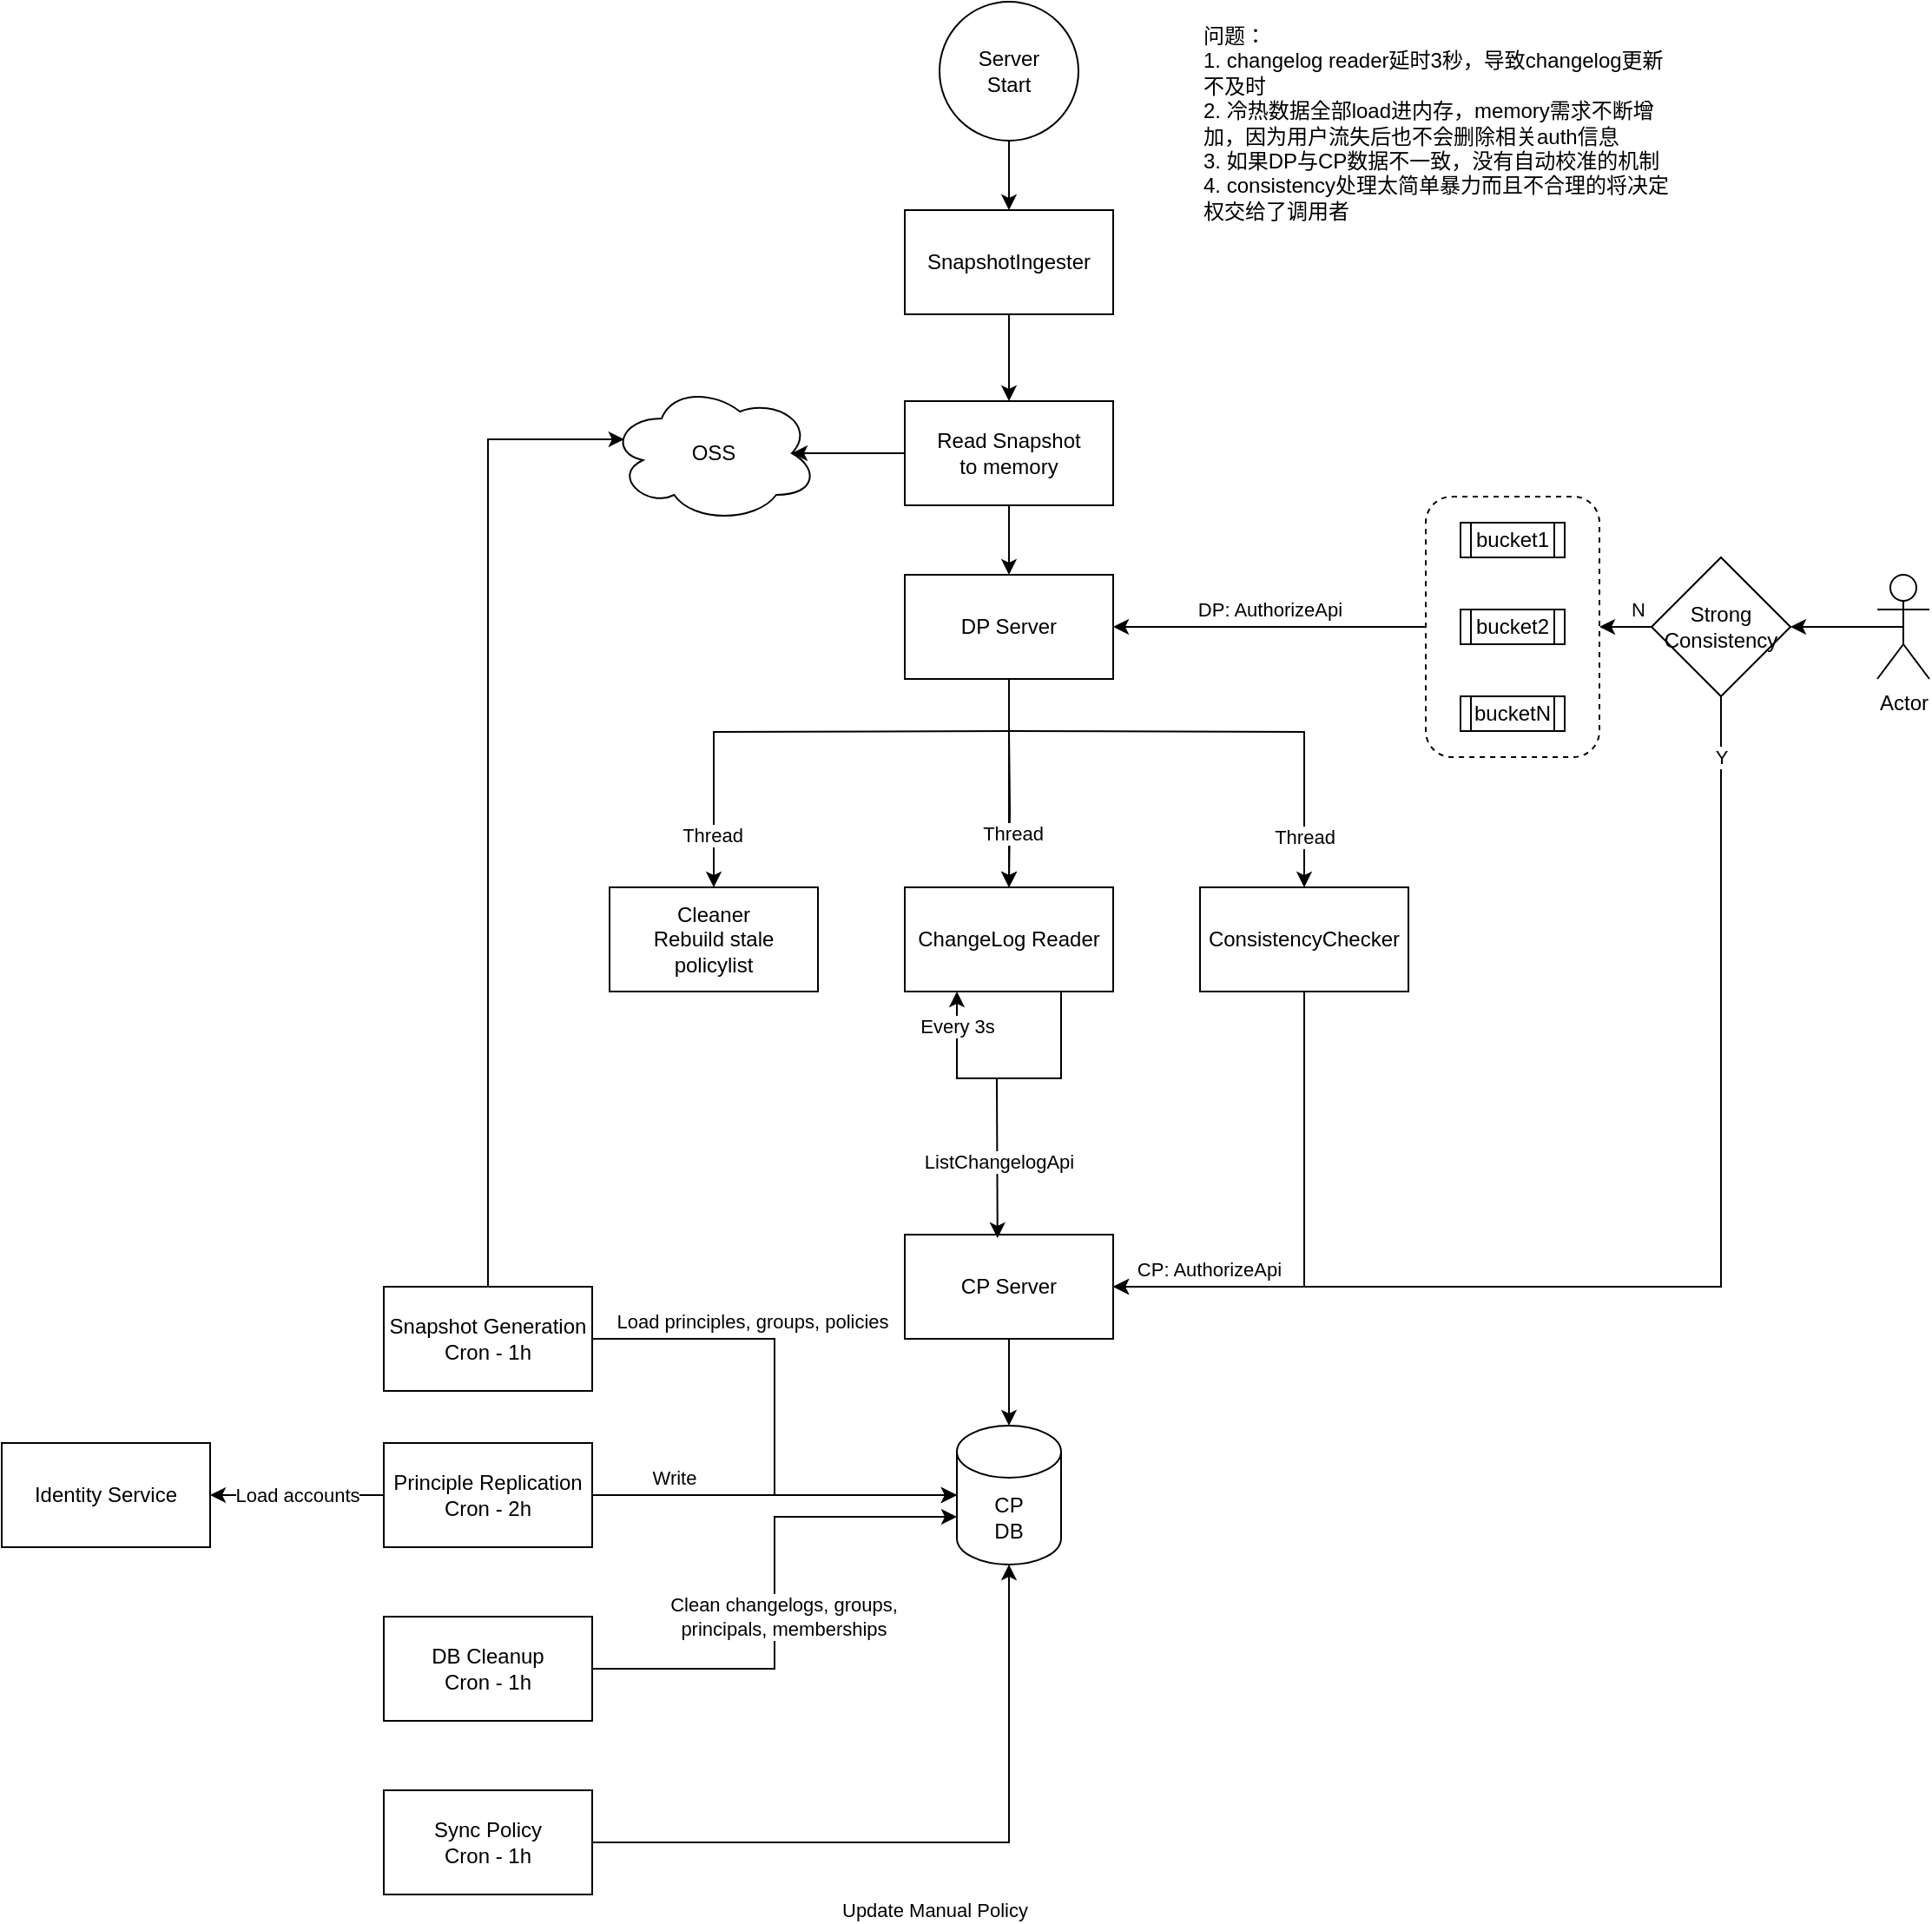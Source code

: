 <mxfile version="22.0.8" type="github">
  <diagram name="Page-1" id="XfXhsya1PBFbVo7L8IAR">
    <mxGraphModel dx="1494" dy="870" grid="1" gridSize="10" guides="1" tooltips="1" connect="1" arrows="1" fold="1" page="1" pageScale="1" pageWidth="850" pageHeight="1100" math="0" shadow="0">
      <root>
        <mxCell id="0" />
        <mxCell id="1" parent="0" />
        <mxCell id="7YKEmw7hqahk-HYZp5Uc-64" style="edgeStyle=orthogonalEdgeStyle;rounded=0;orthogonalLoop=1;jettySize=auto;html=1;exitX=0;exitY=0.5;exitDx=0;exitDy=0;entryX=1;entryY=0.5;entryDx=0;entryDy=0;" edge="1" parent="1" source="7YKEmw7hqahk-HYZp5Uc-60" target="7YKEmw7hqahk-HYZp5Uc-61">
          <mxGeometry relative="1" as="geometry" />
        </mxCell>
        <mxCell id="7YKEmw7hqahk-HYZp5Uc-67" value="DP: AuthorizeApi" style="edgeLabel;html=1;align=center;verticalAlign=middle;resizable=0;points=[];" vertex="1" connectable="0" parent="7YKEmw7hqahk-HYZp5Uc-64">
          <mxGeometry x="0.116" y="1" relative="1" as="geometry">
            <mxPoint x="10" y="-11" as="offset" />
          </mxGeometry>
        </mxCell>
        <mxCell id="7YKEmw7hqahk-HYZp5Uc-60" value="" style="rounded=1;whiteSpace=wrap;html=1;dashed=1;" vertex="1" parent="1">
          <mxGeometry x="720" y="395" width="100" height="150" as="geometry" />
        </mxCell>
        <mxCell id="7YKEmw7hqahk-HYZp5Uc-6" value="" style="edgeStyle=orthogonalEdgeStyle;rounded=0;orthogonalLoop=1;jettySize=auto;html=1;" edge="1" parent="1" source="7YKEmw7hqahk-HYZp5Uc-2" target="7YKEmw7hqahk-HYZp5Uc-5">
          <mxGeometry relative="1" as="geometry" />
        </mxCell>
        <mxCell id="7YKEmw7hqahk-HYZp5Uc-2" value="Server&lt;br&gt;Start" style="ellipse;whiteSpace=wrap;html=1;aspect=fixed;" vertex="1" parent="1">
          <mxGeometry x="440" y="110" width="80" height="80" as="geometry" />
        </mxCell>
        <mxCell id="7YKEmw7hqahk-HYZp5Uc-8" value="" style="edgeStyle=orthogonalEdgeStyle;rounded=0;orthogonalLoop=1;jettySize=auto;html=1;" edge="1" parent="1" source="7YKEmw7hqahk-HYZp5Uc-5" target="7YKEmw7hqahk-HYZp5Uc-7">
          <mxGeometry relative="1" as="geometry" />
        </mxCell>
        <mxCell id="7YKEmw7hqahk-HYZp5Uc-5" value="SnapshotIngester" style="whiteSpace=wrap;html=1;" vertex="1" parent="1">
          <mxGeometry x="420" y="230" width="120" height="60" as="geometry" />
        </mxCell>
        <mxCell id="7YKEmw7hqahk-HYZp5Uc-62" value="" style="edgeStyle=orthogonalEdgeStyle;rounded=0;orthogonalLoop=1;jettySize=auto;html=1;" edge="1" parent="1" source="7YKEmw7hqahk-HYZp5Uc-7" target="7YKEmw7hqahk-HYZp5Uc-61">
          <mxGeometry relative="1" as="geometry" />
        </mxCell>
        <mxCell id="7YKEmw7hqahk-HYZp5Uc-7" value="Read Snapshot&lt;br&gt;to memory" style="whiteSpace=wrap;html=1;" vertex="1" parent="1">
          <mxGeometry x="420" y="340" width="120" height="60" as="geometry" />
        </mxCell>
        <mxCell id="7YKEmw7hqahk-HYZp5Uc-12" value="" style="edgeStyle=orthogonalEdgeStyle;rounded=0;orthogonalLoop=1;jettySize=auto;html=1;" edge="1" parent="1" target="7YKEmw7hqahk-HYZp5Uc-11">
          <mxGeometry relative="1" as="geometry">
            <mxPoint x="480" y="530" as="sourcePoint" />
          </mxGeometry>
        </mxCell>
        <mxCell id="7YKEmw7hqahk-HYZp5Uc-18" value="" style="edgeStyle=orthogonalEdgeStyle;rounded=0;orthogonalLoop=1;jettySize=auto;html=1;exitX=0.5;exitY=1;exitDx=0;exitDy=0;" edge="1" parent="1" source="7YKEmw7hqahk-HYZp5Uc-61" target="7YKEmw7hqahk-HYZp5Uc-11">
          <mxGeometry relative="1" as="geometry">
            <mxPoint x="480" y="530" as="sourcePoint" />
          </mxGeometry>
        </mxCell>
        <mxCell id="7YKEmw7hqahk-HYZp5Uc-27" value="Thread" style="edgeLabel;html=1;align=center;verticalAlign=middle;resizable=0;points=[];" vertex="1" connectable="0" parent="7YKEmw7hqahk-HYZp5Uc-18">
          <mxGeometry x="0.484" y="2" relative="1" as="geometry">
            <mxPoint as="offset" />
          </mxGeometry>
        </mxCell>
        <mxCell id="7YKEmw7hqahk-HYZp5Uc-20" style="edgeStyle=orthogonalEdgeStyle;rounded=0;orthogonalLoop=1;jettySize=auto;html=1;exitX=0.5;exitY=1;exitDx=0;exitDy=0;entryX=0.5;entryY=0;entryDx=0;entryDy=0;" edge="1" parent="1" target="7YKEmw7hqahk-HYZp5Uc-19">
          <mxGeometry relative="1" as="geometry">
            <mxPoint x="480" y="530" as="sourcePoint" />
          </mxGeometry>
        </mxCell>
        <mxCell id="7YKEmw7hqahk-HYZp5Uc-26" value="Thread" style="edgeLabel;html=1;align=center;verticalAlign=middle;resizable=0;points=[];" vertex="1" connectable="0" parent="7YKEmw7hqahk-HYZp5Uc-20">
          <mxGeometry x="0.768" y="-1" relative="1" as="geometry">
            <mxPoint as="offset" />
          </mxGeometry>
        </mxCell>
        <mxCell id="7YKEmw7hqahk-HYZp5Uc-22" style="edgeStyle=orthogonalEdgeStyle;rounded=0;orthogonalLoop=1;jettySize=auto;html=1;exitX=0.5;exitY=1;exitDx=0;exitDy=0;" edge="1" parent="1" target="7YKEmw7hqahk-HYZp5Uc-21">
          <mxGeometry relative="1" as="geometry">
            <mxPoint x="480" y="530" as="sourcePoint" />
          </mxGeometry>
        </mxCell>
        <mxCell id="7YKEmw7hqahk-HYZp5Uc-28" value="Thread" style="edgeLabel;html=1;align=center;verticalAlign=middle;resizable=0;points=[];" vertex="1" connectable="0" parent="7YKEmw7hqahk-HYZp5Uc-22">
          <mxGeometry x="0.806" y="1" relative="1" as="geometry">
            <mxPoint x="-1" y="-4" as="offset" />
          </mxGeometry>
        </mxCell>
        <mxCell id="7YKEmw7hqahk-HYZp5Uc-13" style="edgeStyle=orthogonalEdgeStyle;rounded=0;orthogonalLoop=1;jettySize=auto;html=1;exitX=0.75;exitY=1;exitDx=0;exitDy=0;entryX=0.25;entryY=1;entryDx=0;entryDy=0;" edge="1" parent="1" source="7YKEmw7hqahk-HYZp5Uc-11" target="7YKEmw7hqahk-HYZp5Uc-11">
          <mxGeometry relative="1" as="geometry">
            <mxPoint x="550" y="680" as="targetPoint" />
            <Array as="points">
              <mxPoint x="510" y="730" />
              <mxPoint x="450" y="730" />
            </Array>
          </mxGeometry>
        </mxCell>
        <mxCell id="7YKEmw7hqahk-HYZp5Uc-14" value="Every 3s" style="edgeLabel;html=1;align=center;verticalAlign=middle;resizable=0;points=[];" vertex="1" connectable="0" parent="7YKEmw7hqahk-HYZp5Uc-13">
          <mxGeometry x="0.048" y="3" relative="1" as="geometry">
            <mxPoint x="-26" y="-33" as="offset" />
          </mxGeometry>
        </mxCell>
        <mxCell id="7YKEmw7hqahk-HYZp5Uc-11" value="ChangeLog Reader" style="whiteSpace=wrap;html=1;" vertex="1" parent="1">
          <mxGeometry x="420" y="620" width="120" height="60" as="geometry" />
        </mxCell>
        <mxCell id="7YKEmw7hqahk-HYZp5Uc-15" value="CP Server" style="whiteSpace=wrap;html=1;" vertex="1" parent="1">
          <mxGeometry x="420" y="820" width="120" height="60" as="geometry" />
        </mxCell>
        <mxCell id="7YKEmw7hqahk-HYZp5Uc-16" value="" style="endArrow=classic;html=1;rounded=0;entryX=0.445;entryY=0.033;entryDx=0;entryDy=0;entryPerimeter=0;" edge="1" parent="1" target="7YKEmw7hqahk-HYZp5Uc-15">
          <mxGeometry width="50" height="50" relative="1" as="geometry">
            <mxPoint x="473" y="730" as="sourcePoint" />
            <mxPoint x="680" y="580" as="targetPoint" />
          </mxGeometry>
        </mxCell>
        <mxCell id="7YKEmw7hqahk-HYZp5Uc-17" value="ListChangelogApi" style="edgeLabel;html=1;align=center;verticalAlign=middle;resizable=0;points=[];" vertex="1" connectable="0" parent="7YKEmw7hqahk-HYZp5Uc-16">
          <mxGeometry x="0.04" y="1" relative="1" as="geometry">
            <mxPoint as="offset" />
          </mxGeometry>
        </mxCell>
        <mxCell id="7YKEmw7hqahk-HYZp5Uc-19" value="Cleaner&lt;br&gt;Rebuild stale policylist" style="rounded=0;whiteSpace=wrap;html=1;" vertex="1" parent="1">
          <mxGeometry x="250" y="620" width="120" height="60" as="geometry" />
        </mxCell>
        <mxCell id="7YKEmw7hqahk-HYZp5Uc-53" style="edgeStyle=orthogonalEdgeStyle;rounded=0;orthogonalLoop=1;jettySize=auto;html=1;exitX=0.5;exitY=1;exitDx=0;exitDy=0;" edge="1" parent="1" source="7YKEmw7hqahk-HYZp5Uc-21">
          <mxGeometry relative="1" as="geometry">
            <mxPoint x="540" y="850" as="targetPoint" />
            <Array as="points">
              <mxPoint x="650" y="850" />
              <mxPoint x="540" y="850" />
            </Array>
          </mxGeometry>
        </mxCell>
        <mxCell id="7YKEmw7hqahk-HYZp5Uc-54" value="CP: AuthorizeApi" style="edgeLabel;html=1;align=center;verticalAlign=middle;resizable=0;points=[];" vertex="1" connectable="0" parent="7YKEmw7hqahk-HYZp5Uc-53">
          <mxGeometry x="0.612" y="-3" relative="1" as="geometry">
            <mxPoint y="-7" as="offset" />
          </mxGeometry>
        </mxCell>
        <mxCell id="7YKEmw7hqahk-HYZp5Uc-21" value="ConsistencyChecker" style="whiteSpace=wrap;html=1;" vertex="1" parent="1">
          <mxGeometry x="590" y="620" width="120" height="60" as="geometry" />
        </mxCell>
        <mxCell id="7YKEmw7hqahk-HYZp5Uc-25" value="&lt;div style=&quot;&quot;&gt;&lt;span style=&quot;background-color: initial;&quot;&gt;问题：&lt;/span&gt;&lt;/div&gt;&lt;div style=&quot;&quot;&gt;&lt;span style=&quot;background-color: initial;&quot;&gt;1. changelog reader延时3秒，导致changelog更新不及时&lt;/span&gt;&lt;/div&gt;&lt;div style=&quot;&quot;&gt;&lt;span style=&quot;background-color: initial;&quot;&gt;2. 冷热数据全部load进内存，memory需求不断增加，因为用户流失后也不会删除相关auth信息&lt;/span&gt;&lt;/div&gt;&lt;div style=&quot;&quot;&gt;&lt;span style=&quot;background-color: initial;&quot;&gt;3. 如果DP与CP数据不一致，没有自动校准的机制&lt;/span&gt;&lt;/div&gt;&lt;div style=&quot;&quot;&gt;&lt;span style=&quot;background-color: initial;&quot;&gt;4. consistency处理太简单暴力而且不合理的将决定权交给了调用者&lt;/span&gt;&lt;/div&gt;" style="text;html=1;strokeColor=none;fillColor=none;align=left;verticalAlign=middle;whiteSpace=wrap;rounded=0;" vertex="1" parent="1">
          <mxGeometry x="590" y="120" width="275" height="120" as="geometry" />
        </mxCell>
        <mxCell id="7YKEmw7hqahk-HYZp5Uc-37" value="bucket1" style="shape=process;whiteSpace=wrap;html=1;backgroundOutline=1;" vertex="1" parent="1">
          <mxGeometry x="740" y="410" width="60" height="20" as="geometry" />
        </mxCell>
        <mxCell id="7YKEmw7hqahk-HYZp5Uc-38" value="bucket2" style="shape=process;whiteSpace=wrap;html=1;backgroundOutline=1;" vertex="1" parent="1">
          <mxGeometry x="740" y="460" width="60" height="20" as="geometry" />
        </mxCell>
        <mxCell id="7YKEmw7hqahk-HYZp5Uc-39" value="bucketN" style="shape=process;whiteSpace=wrap;html=1;backgroundOutline=1;" vertex="1" parent="1">
          <mxGeometry x="740" y="510" width="60" height="20" as="geometry" />
        </mxCell>
        <mxCell id="7YKEmw7hqahk-HYZp5Uc-66" style="edgeStyle=orthogonalEdgeStyle;rounded=0;orthogonalLoop=1;jettySize=auto;html=1;exitX=0.5;exitY=0.5;exitDx=0;exitDy=0;exitPerimeter=0;" edge="1" parent="1" source="7YKEmw7hqahk-HYZp5Uc-40" target="7YKEmw7hqahk-HYZp5Uc-55">
          <mxGeometry relative="1" as="geometry" />
        </mxCell>
        <mxCell id="7YKEmw7hqahk-HYZp5Uc-40" value="Actor" style="shape=umlActor;verticalLabelPosition=bottom;verticalAlign=top;html=1;outlineConnect=0;" vertex="1" parent="1">
          <mxGeometry x="980" y="440" width="30" height="60" as="geometry" />
        </mxCell>
        <mxCell id="7YKEmw7hqahk-HYZp5Uc-56" style="edgeStyle=orthogonalEdgeStyle;rounded=0;orthogonalLoop=1;jettySize=auto;html=1;exitX=0.5;exitY=1;exitDx=0;exitDy=0;entryX=1;entryY=0.5;entryDx=0;entryDy=0;" edge="1" parent="1" source="7YKEmw7hqahk-HYZp5Uc-55" target="7YKEmw7hqahk-HYZp5Uc-15">
          <mxGeometry relative="1" as="geometry" />
        </mxCell>
        <mxCell id="7YKEmw7hqahk-HYZp5Uc-59" value="Y" style="edgeLabel;html=1;align=center;verticalAlign=middle;resizable=0;points=[];" vertex="1" connectable="0" parent="7YKEmw7hqahk-HYZp5Uc-56">
          <mxGeometry x="-0.785" y="-1" relative="1" as="geometry">
            <mxPoint x="1" y="-39" as="offset" />
          </mxGeometry>
        </mxCell>
        <mxCell id="7YKEmw7hqahk-HYZp5Uc-57" style="edgeStyle=orthogonalEdgeStyle;rounded=0;orthogonalLoop=1;jettySize=auto;html=1;exitX=0;exitY=0.5;exitDx=0;exitDy=0;entryX=1;entryY=0.5;entryDx=0;entryDy=0;" edge="1" parent="1" source="7YKEmw7hqahk-HYZp5Uc-55" target="7YKEmw7hqahk-HYZp5Uc-60">
          <mxGeometry relative="1" as="geometry">
            <mxPoint x="820" y="470" as="targetPoint" />
          </mxGeometry>
        </mxCell>
        <mxCell id="7YKEmw7hqahk-HYZp5Uc-58" value="N" style="edgeLabel;html=1;align=center;verticalAlign=middle;resizable=0;points=[];" vertex="1" connectable="0" parent="7YKEmw7hqahk-HYZp5Uc-57">
          <mxGeometry x="0.168" relative="1" as="geometry">
            <mxPoint x="9" y="-10" as="offset" />
          </mxGeometry>
        </mxCell>
        <mxCell id="7YKEmw7hqahk-HYZp5Uc-55" value="Strong&lt;br&gt;Consistency" style="rhombus;whiteSpace=wrap;html=1;" vertex="1" parent="1">
          <mxGeometry x="850" y="430" width="80" height="80" as="geometry" />
        </mxCell>
        <mxCell id="7YKEmw7hqahk-HYZp5Uc-61" value="DP Server" style="whiteSpace=wrap;html=1;" vertex="1" parent="1">
          <mxGeometry x="420" y="440" width="120" height="60" as="geometry" />
        </mxCell>
        <mxCell id="7YKEmw7hqahk-HYZp5Uc-69" value="OSS" style="ellipse;shape=cloud;whiteSpace=wrap;html=1;" vertex="1" parent="1">
          <mxGeometry x="250" y="330" width="120" height="80" as="geometry" />
        </mxCell>
        <mxCell id="7YKEmw7hqahk-HYZp5Uc-70" style="edgeStyle=orthogonalEdgeStyle;rounded=0;orthogonalLoop=1;jettySize=auto;html=1;exitX=0;exitY=0.5;exitDx=0;exitDy=0;entryX=0.875;entryY=0.5;entryDx=0;entryDy=0;entryPerimeter=0;" edge="1" parent="1" source="7YKEmw7hqahk-HYZp5Uc-7" target="7YKEmw7hqahk-HYZp5Uc-69">
          <mxGeometry relative="1" as="geometry" />
        </mxCell>
        <mxCell id="7YKEmw7hqahk-HYZp5Uc-71" value="CP&lt;br&gt;DB" style="shape=cylinder3;whiteSpace=wrap;html=1;boundedLbl=1;backgroundOutline=1;size=15;" vertex="1" parent="1">
          <mxGeometry x="450" y="930" width="60" height="80" as="geometry" />
        </mxCell>
        <mxCell id="7YKEmw7hqahk-HYZp5Uc-72" value="Snapshot Generation Cron - 1h" style="rounded=0;whiteSpace=wrap;html=1;" vertex="1" parent="1">
          <mxGeometry x="120" y="850" width="120" height="60" as="geometry" />
        </mxCell>
        <mxCell id="7YKEmw7hqahk-HYZp5Uc-73" style="edgeStyle=orthogonalEdgeStyle;rounded=0;orthogonalLoop=1;jettySize=auto;html=1;exitX=1;exitY=0.5;exitDx=0;exitDy=0;entryX=0;entryY=0.5;entryDx=0;entryDy=0;entryPerimeter=0;" edge="1" parent="1" source="7YKEmw7hqahk-HYZp5Uc-72" target="7YKEmw7hqahk-HYZp5Uc-71">
          <mxGeometry relative="1" as="geometry" />
        </mxCell>
        <mxCell id="7YKEmw7hqahk-HYZp5Uc-75" value="Load principles, groups, policies" style="edgeLabel;html=1;align=center;verticalAlign=middle;resizable=0;points=[];" vertex="1" connectable="0" parent="7YKEmw7hqahk-HYZp5Uc-73">
          <mxGeometry x="-0.596" y="5" relative="1" as="geometry">
            <mxPoint x="31" y="-5" as="offset" />
          </mxGeometry>
        </mxCell>
        <mxCell id="7YKEmw7hqahk-HYZp5Uc-74" style="edgeStyle=orthogonalEdgeStyle;rounded=0;orthogonalLoop=1;jettySize=auto;html=1;exitX=0.5;exitY=0;exitDx=0;exitDy=0;entryX=0.07;entryY=0.4;entryDx=0;entryDy=0;entryPerimeter=0;" edge="1" parent="1" source="7YKEmw7hqahk-HYZp5Uc-72" target="7YKEmw7hqahk-HYZp5Uc-69">
          <mxGeometry relative="1" as="geometry">
            <Array as="points">
              <mxPoint x="180" y="362" />
            </Array>
          </mxGeometry>
        </mxCell>
        <mxCell id="7YKEmw7hqahk-HYZp5Uc-79" value="Load accounts" style="edgeStyle=orthogonalEdgeStyle;rounded=0;orthogonalLoop=1;jettySize=auto;html=1;exitX=0;exitY=0.5;exitDx=0;exitDy=0;" edge="1" parent="1" source="7YKEmw7hqahk-HYZp5Uc-76" target="7YKEmw7hqahk-HYZp5Uc-77">
          <mxGeometry relative="1" as="geometry" />
        </mxCell>
        <mxCell id="7YKEmw7hqahk-HYZp5Uc-80" style="edgeStyle=orthogonalEdgeStyle;rounded=0;orthogonalLoop=1;jettySize=auto;html=1;exitX=1;exitY=0.5;exitDx=0;exitDy=0;" edge="1" parent="1" source="7YKEmw7hqahk-HYZp5Uc-76" target="7YKEmw7hqahk-HYZp5Uc-71">
          <mxGeometry relative="1" as="geometry" />
        </mxCell>
        <mxCell id="7YKEmw7hqahk-HYZp5Uc-81" value="Write" style="edgeLabel;html=1;align=center;verticalAlign=middle;resizable=0;points=[];" vertex="1" connectable="0" parent="7YKEmw7hqahk-HYZp5Uc-80">
          <mxGeometry x="-0.494" y="-4" relative="1" as="geometry">
            <mxPoint x="-6" y="-14" as="offset" />
          </mxGeometry>
        </mxCell>
        <mxCell id="7YKEmw7hqahk-HYZp5Uc-76" value="Principle Replication&lt;br&gt;Cron - 2h" style="rounded=0;whiteSpace=wrap;html=1;" vertex="1" parent="1">
          <mxGeometry x="120" y="940" width="120" height="60" as="geometry" />
        </mxCell>
        <mxCell id="7YKEmw7hqahk-HYZp5Uc-77" value="Identity Service" style="rounded=0;whiteSpace=wrap;html=1;" vertex="1" parent="1">
          <mxGeometry x="-100" y="940" width="120" height="60" as="geometry" />
        </mxCell>
        <mxCell id="7YKEmw7hqahk-HYZp5Uc-83" style="edgeStyle=orthogonalEdgeStyle;rounded=0;orthogonalLoop=1;jettySize=auto;html=1;exitX=1;exitY=0.5;exitDx=0;exitDy=0;entryX=0;entryY=0;entryDx=0;entryDy=52.5;entryPerimeter=0;" edge="1" parent="1" source="7YKEmw7hqahk-HYZp5Uc-82" target="7YKEmw7hqahk-HYZp5Uc-71">
          <mxGeometry relative="1" as="geometry" />
        </mxCell>
        <mxCell id="7YKEmw7hqahk-HYZp5Uc-84" value="Clean changelogs, groups,&lt;br&gt;principals, memberships" style="edgeLabel;html=1;align=center;verticalAlign=middle;resizable=0;points=[];" vertex="1" connectable="0" parent="7YKEmw7hqahk-HYZp5Uc-83">
          <mxGeometry x="-0.586" y="2" relative="1" as="geometry">
            <mxPoint x="48" y="-28" as="offset" />
          </mxGeometry>
        </mxCell>
        <mxCell id="7YKEmw7hqahk-HYZp5Uc-82" value="DB Cleanup&lt;br&gt;Cron - 1h" style="rounded=0;whiteSpace=wrap;html=1;" vertex="1" parent="1">
          <mxGeometry x="120" y="1040" width="120" height="60" as="geometry" />
        </mxCell>
        <mxCell id="7YKEmw7hqahk-HYZp5Uc-85" value="Sync Policy&lt;br&gt;Cron - 1h" style="rounded=0;whiteSpace=wrap;html=1;" vertex="1" parent="1">
          <mxGeometry x="120" y="1140" width="120" height="60" as="geometry" />
        </mxCell>
        <mxCell id="7YKEmw7hqahk-HYZp5Uc-86" style="edgeStyle=orthogonalEdgeStyle;rounded=0;orthogonalLoop=1;jettySize=auto;html=1;exitX=1;exitY=0.5;exitDx=0;exitDy=0;entryX=0.5;entryY=1;entryDx=0;entryDy=0;entryPerimeter=0;" edge="1" parent="1" source="7YKEmw7hqahk-HYZp5Uc-85" target="7YKEmw7hqahk-HYZp5Uc-71">
          <mxGeometry relative="1" as="geometry" />
        </mxCell>
        <mxCell id="7YKEmw7hqahk-HYZp5Uc-87" value="Update Manual Policy" style="edgeLabel;html=1;align=center;verticalAlign=middle;resizable=0;points=[];" vertex="1" connectable="0" parent="7YKEmw7hqahk-HYZp5Uc-86">
          <mxGeometry x="-0.067" relative="1" as="geometry">
            <mxPoint x="10" y="39" as="offset" />
          </mxGeometry>
        </mxCell>
        <mxCell id="7YKEmw7hqahk-HYZp5Uc-88" style="edgeStyle=orthogonalEdgeStyle;rounded=0;orthogonalLoop=1;jettySize=auto;html=1;exitX=0.5;exitY=1;exitDx=0;exitDy=0;entryX=0.5;entryY=0;entryDx=0;entryDy=0;entryPerimeter=0;" edge="1" parent="1" source="7YKEmw7hqahk-HYZp5Uc-15" target="7YKEmw7hqahk-HYZp5Uc-71">
          <mxGeometry relative="1" as="geometry" />
        </mxCell>
      </root>
    </mxGraphModel>
  </diagram>
</mxfile>
